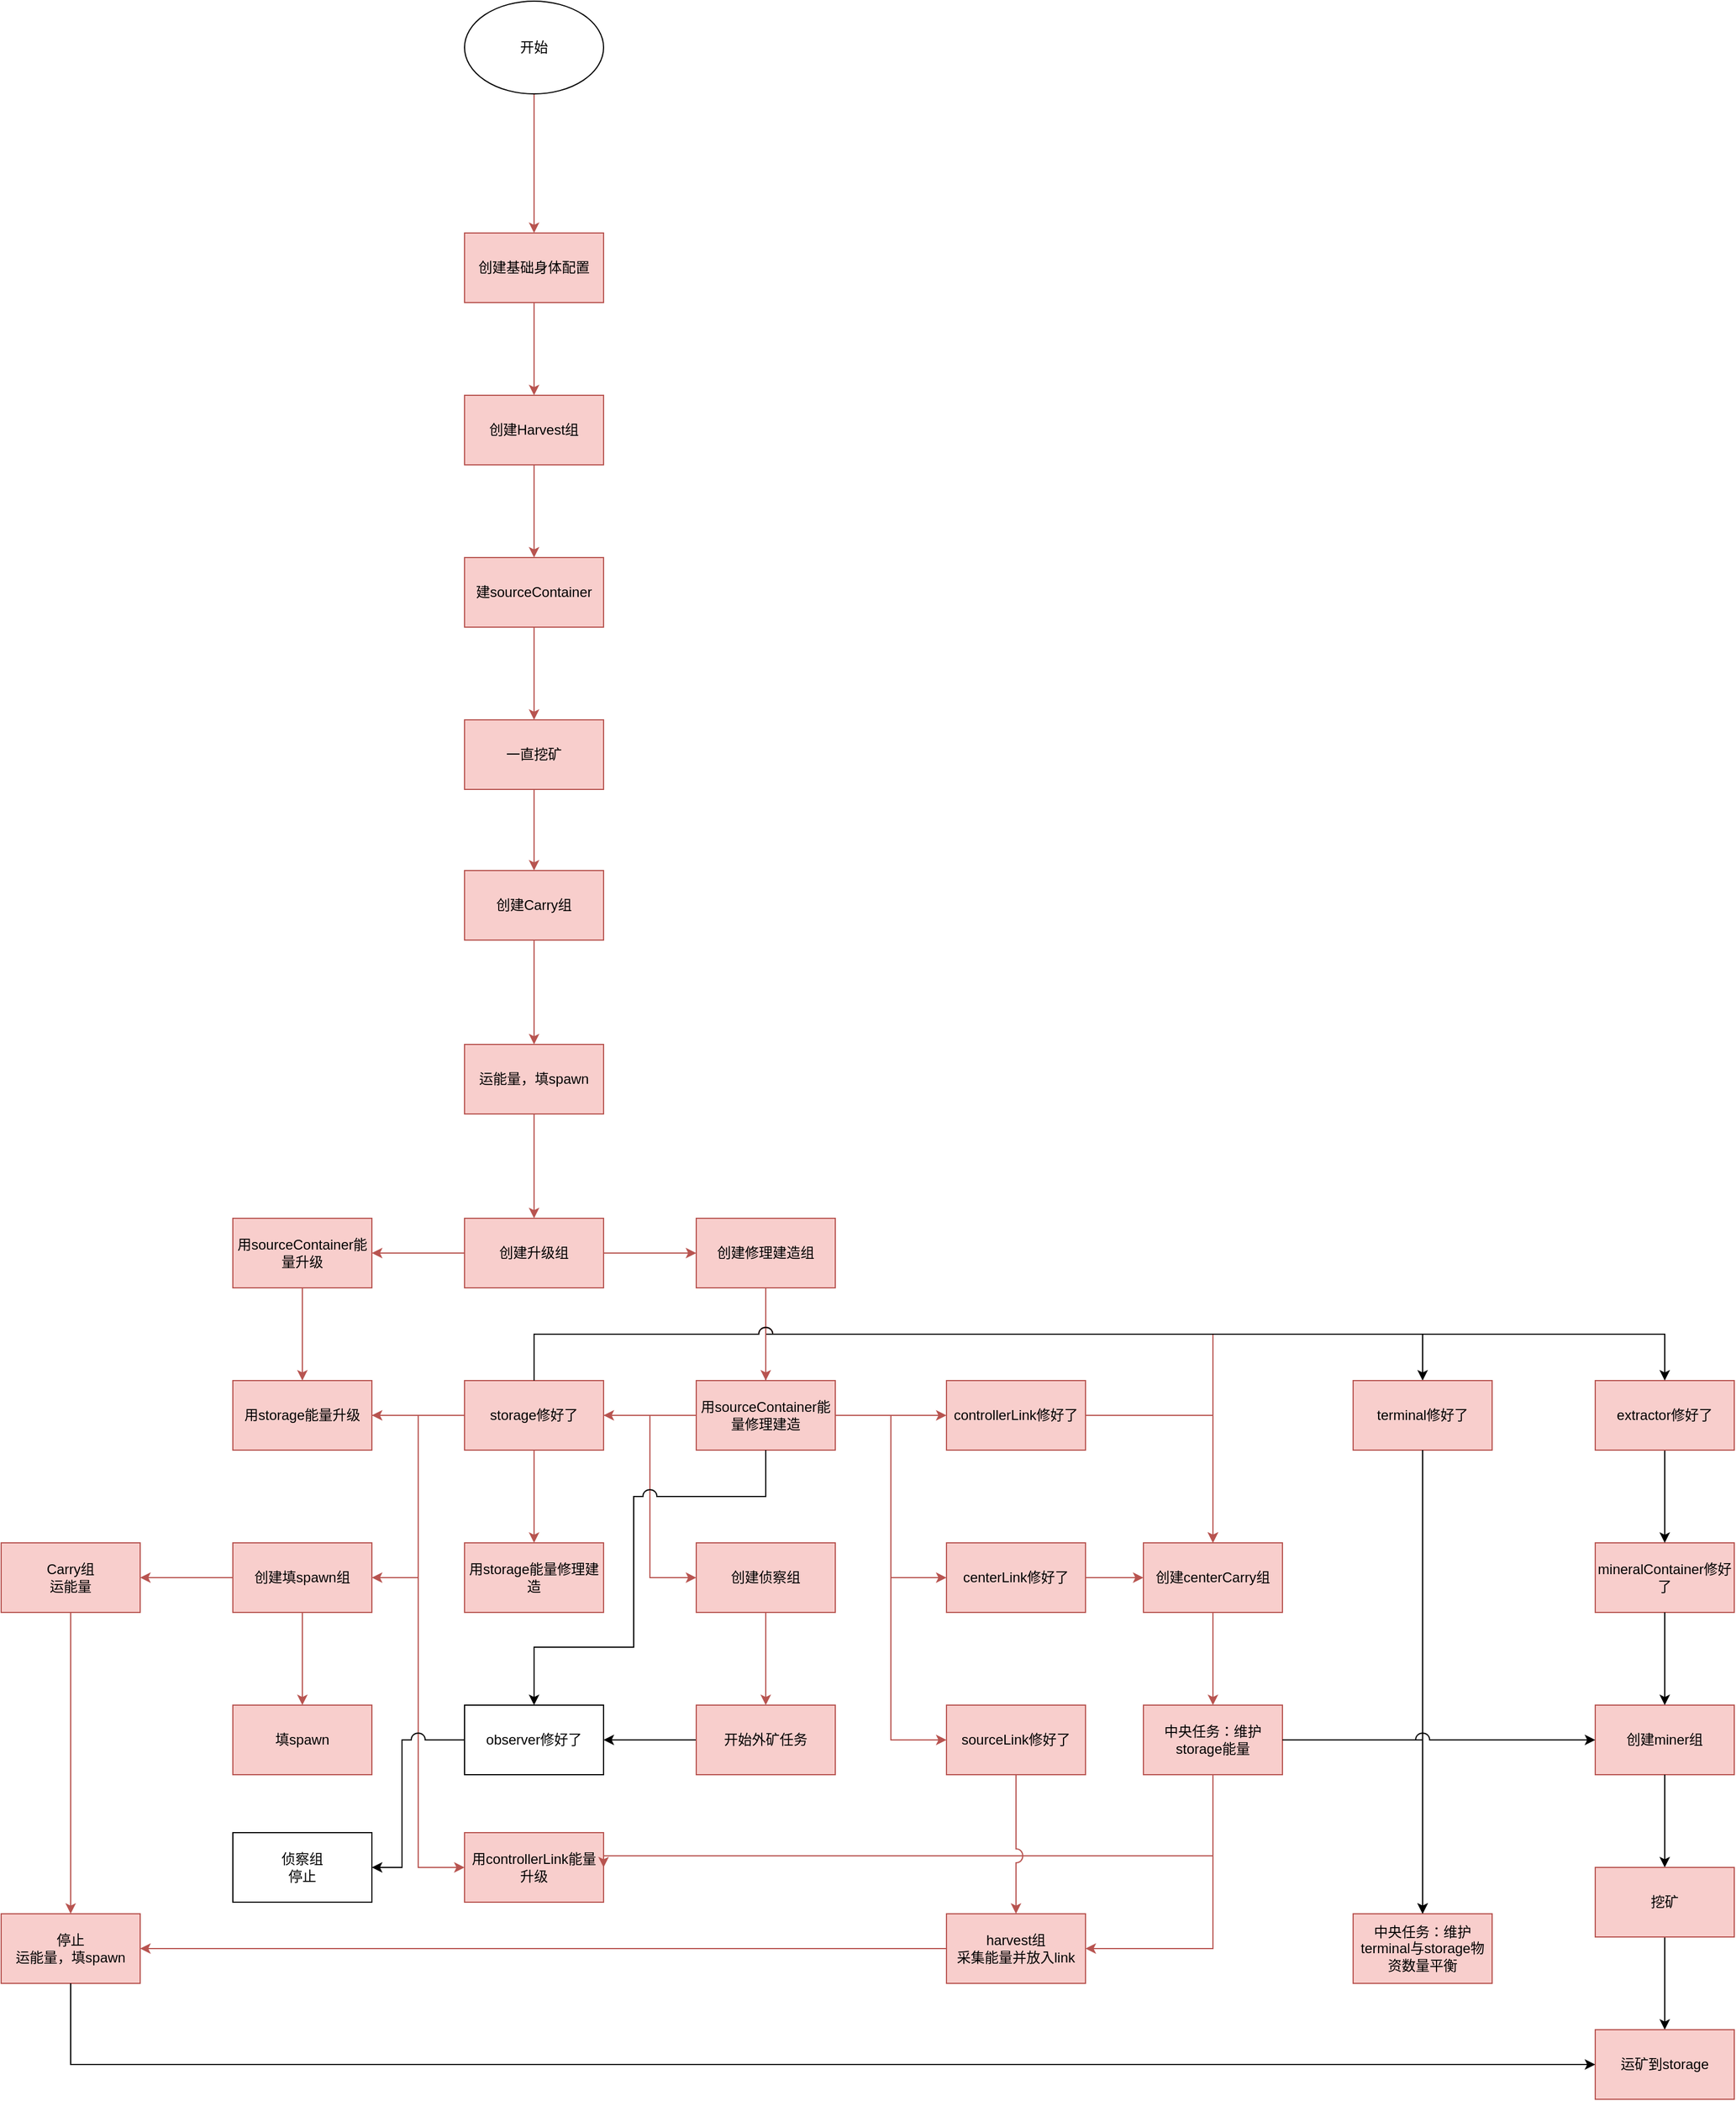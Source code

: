 <mxfile>
    <diagram id="3Xxijer6YIOXXlOLE1TQ" name="第 1 页">
        <mxGraphModel dx="2051" dy="881" grid="1" gridSize="10" guides="1" tooltips="1" connect="1" arrows="1" fold="1" page="1" pageScale="1" pageWidth="827" pageHeight="1169" math="0" shadow="0">
            <root>
                <mxCell id="0"/>
                <mxCell id="1" parent="0"/>
                <mxCell id="4" value="" style="edgeStyle=orthogonalEdgeStyle;rounded=0;orthogonalLoop=1;jettySize=auto;html=1;fillColor=#f8cecc;strokeColor=#b85450;" parent="1" source="2" target="3" edge="1">
                    <mxGeometry relative="1" as="geometry"/>
                </mxCell>
                <mxCell id="2" value="开始" style="ellipse;whiteSpace=wrap;html=1;" parent="1" vertex="1">
                    <mxGeometry x="354" y="50" width="120" height="80" as="geometry"/>
                </mxCell>
                <mxCell id="68" value="" style="group;" parent="1" vertex="1" connectable="0">
                    <mxGeometry x="-46" y="250" width="1316" height="1520" as="geometry"/>
                </mxCell>
                <mxCell id="3" value="创建基础身体配置" style="whiteSpace=wrap;html=1;fillColor=#f8cecc;strokeColor=#b85450;" parent="68" vertex="1">
                    <mxGeometry x="400" width="120" height="60" as="geometry"/>
                </mxCell>
                <mxCell id="5" value="创建Harvest组" style="whiteSpace=wrap;html=1;fillColor=#f8cecc;strokeColor=#b85450;" parent="68" vertex="1">
                    <mxGeometry x="400" y="140" width="120" height="60" as="geometry"/>
                </mxCell>
                <mxCell id="6" value="" style="edgeStyle=orthogonalEdgeStyle;rounded=0;orthogonalLoop=1;jettySize=auto;html=1;fillColor=#f8cecc;strokeColor=#b85450;" parent="68" source="3" target="5" edge="1">
                    <mxGeometry relative="1" as="geometry"/>
                </mxCell>
                <mxCell id="7" value="建sourceContainer" style="whiteSpace=wrap;html=1;fillColor=#f8cecc;strokeColor=#b85450;" parent="68" vertex="1">
                    <mxGeometry x="400" y="280" width="120" height="60" as="geometry"/>
                </mxCell>
                <mxCell id="8" value="" style="edgeStyle=orthogonalEdgeStyle;rounded=0;orthogonalLoop=1;jettySize=auto;html=1;fillColor=#f8cecc;strokeColor=#b85450;" parent="68" source="5" target="7" edge="1">
                    <mxGeometry relative="1" as="geometry"/>
                </mxCell>
                <mxCell id="9" value="一直挖矿" style="whiteSpace=wrap;html=1;fillColor=#f8cecc;strokeColor=#b85450;" parent="68" vertex="1">
                    <mxGeometry x="400" y="420" width="120" height="60" as="geometry"/>
                </mxCell>
                <mxCell id="10" value="" style="edgeStyle=orthogonalEdgeStyle;rounded=0;orthogonalLoop=1;jettySize=auto;html=1;fillColor=#f8cecc;strokeColor=#b85450;" parent="68" source="7" target="9" edge="1">
                    <mxGeometry relative="1" as="geometry"/>
                </mxCell>
                <mxCell id="11" value="创建Carry组" style="whiteSpace=wrap;html=1;fillColor=#f8cecc;strokeColor=#b85450;" parent="68" vertex="1">
                    <mxGeometry x="400" y="550" width="120" height="60" as="geometry"/>
                </mxCell>
                <mxCell id="12" value="" style="edgeStyle=orthogonalEdgeStyle;rounded=0;orthogonalLoop=1;jettySize=auto;html=1;fillColor=#f8cecc;strokeColor=#b85450;" parent="68" source="9" target="11" edge="1">
                    <mxGeometry relative="1" as="geometry"/>
                </mxCell>
                <mxCell id="13" value="运能量，填spawn" style="whiteSpace=wrap;html=1;fillColor=#f8cecc;strokeColor=#b85450;" parent="68" vertex="1">
                    <mxGeometry x="400" y="700" width="120" height="60" as="geometry"/>
                </mxCell>
                <mxCell id="14" value="" style="edgeStyle=orthogonalEdgeStyle;rounded=0;orthogonalLoop=1;jettySize=auto;html=1;fillColor=#f8cecc;strokeColor=#b85450;" parent="68" source="11" target="13" edge="1">
                    <mxGeometry relative="1" as="geometry"/>
                </mxCell>
                <mxCell id="15" value="创建升级组" style="whiteSpace=wrap;html=1;fillColor=#f8cecc;strokeColor=#b85450;" parent="68" vertex="1">
                    <mxGeometry x="400" y="850" width="120" height="60" as="geometry"/>
                </mxCell>
                <mxCell id="16" value="" style="edgeStyle=orthogonalEdgeStyle;rounded=0;orthogonalLoop=1;jettySize=auto;html=1;fillColor=#f8cecc;strokeColor=#b85450;" parent="68" source="13" target="15" edge="1">
                    <mxGeometry relative="1" as="geometry"/>
                </mxCell>
                <mxCell id="17" value="用sourceContainer能量升级" style="whiteSpace=wrap;html=1;fillColor=#f8cecc;strokeColor=#b85450;" parent="68" vertex="1">
                    <mxGeometry x="200" y="850" width="120" height="60" as="geometry"/>
                </mxCell>
                <mxCell id="18" value="" style="edgeStyle=orthogonalEdgeStyle;rounded=0;orthogonalLoop=1;jettySize=auto;html=1;fillColor=#f8cecc;strokeColor=#b85450;" parent="68" source="15" target="17" edge="1">
                    <mxGeometry relative="1" as="geometry"/>
                </mxCell>
                <mxCell id="19" value="创建修理建造组" style="whiteSpace=wrap;html=1;fillColor=#f8cecc;strokeColor=#b85450;" parent="68" vertex="1">
                    <mxGeometry x="600" y="850" width="120" height="60" as="geometry"/>
                </mxCell>
                <mxCell id="20" value="" style="edgeStyle=orthogonalEdgeStyle;rounded=0;orthogonalLoop=1;jettySize=auto;html=1;fillColor=#f8cecc;strokeColor=#b85450;" parent="68" source="15" target="19" edge="1">
                    <mxGeometry relative="1" as="geometry"/>
                </mxCell>
                <mxCell id="227" style="edgeStyle=orthogonalEdgeStyle;rounded=0;jumpStyle=arc;jumpSize=12;orthogonalLoop=1;jettySize=auto;html=1;entryX=0.5;entryY=0;entryDx=0;entryDy=0;" edge="1" parent="68" source="21" target="226">
                    <mxGeometry relative="1" as="geometry">
                        <Array as="points">
                            <mxPoint x="660" y="950"/>
                            <mxPoint x="1227" y="950"/>
                        </Array>
                    </mxGeometry>
                </mxCell>
                <mxCell id="21" value="&lt;span&gt;用sourceContainer能量&lt;/span&gt;修理建造" style="whiteSpace=wrap;html=1;fillColor=#f8cecc;strokeColor=#b85450;" parent="68" vertex="1">
                    <mxGeometry x="600" y="990" width="120" height="60" as="geometry"/>
                </mxCell>
                <mxCell id="22" value="" style="edgeStyle=orthogonalEdgeStyle;rounded=0;orthogonalLoop=1;jettySize=auto;html=1;fillColor=#f8cecc;strokeColor=#b85450;" parent="68" source="19" target="21" edge="1">
                    <mxGeometry relative="1" as="geometry"/>
                </mxCell>
                <mxCell id="23" value="storage修好了" style="whiteSpace=wrap;html=1;fillColor=#f8cecc;strokeColor=#b85450;" parent="68" vertex="1">
                    <mxGeometry x="400" y="990" width="120" height="60" as="geometry"/>
                </mxCell>
                <mxCell id="24" value="" style="edgeStyle=orthogonalEdgeStyle;rounded=0;orthogonalLoop=1;jettySize=auto;html=1;fillColor=#f8cecc;strokeColor=#b85450;" parent="68" source="21" target="23" edge="1">
                    <mxGeometry relative="1" as="geometry"/>
                </mxCell>
                <mxCell id="25" value="用storage能量升级" style="whiteSpace=wrap;html=1;fillColor=#f8cecc;strokeColor=#b85450;" parent="68" vertex="1">
                    <mxGeometry x="200" y="990" width="120" height="60" as="geometry"/>
                </mxCell>
                <mxCell id="27" style="edgeStyle=orthogonalEdgeStyle;rounded=0;orthogonalLoop=1;jettySize=auto;html=1;entryX=0.5;entryY=0;entryDx=0;entryDy=0;fillColor=#f8cecc;strokeColor=#b85450;" parent="68" source="17" target="25" edge="1">
                    <mxGeometry relative="1" as="geometry"/>
                </mxCell>
                <mxCell id="26" value="" style="edgeStyle=orthogonalEdgeStyle;rounded=0;orthogonalLoop=1;jettySize=auto;html=1;fillColor=#f8cecc;strokeColor=#b85450;" parent="68" source="23" target="25" edge="1">
                    <mxGeometry relative="1" as="geometry"/>
                </mxCell>
                <mxCell id="28" value="用storage能量修理建造" style="whiteSpace=wrap;html=1;fillColor=#f8cecc;strokeColor=#b85450;" parent="68" vertex="1">
                    <mxGeometry x="400" y="1130" width="120" height="60" as="geometry"/>
                </mxCell>
                <mxCell id="29" value="" style="edgeStyle=orthogonalEdgeStyle;rounded=0;orthogonalLoop=1;jettySize=auto;html=1;fillColor=#f8cecc;strokeColor=#b85450;" parent="68" source="23" target="28" edge="1">
                    <mxGeometry relative="1" as="geometry"/>
                </mxCell>
                <mxCell id="30" value="创建填spawn组" style="rounded=0;whiteSpace=wrap;html=1;fillColor=#f8cecc;strokeColor=#b85450;" parent="68" vertex="1">
                    <mxGeometry x="200" y="1130" width="120" height="60" as="geometry"/>
                </mxCell>
                <mxCell id="31" style="edgeStyle=orthogonalEdgeStyle;rounded=0;orthogonalLoop=1;jettySize=auto;html=1;entryX=1;entryY=0.5;entryDx=0;entryDy=0;fillColor=#f8cecc;strokeColor=#b85450;" parent="68" source="23" target="30" edge="1">
                    <mxGeometry relative="1" as="geometry"/>
                </mxCell>
                <mxCell id="32" value="填spawn" style="whiteSpace=wrap;html=1;rounded=0;fillColor=#f8cecc;strokeColor=#b85450;" parent="68" vertex="1">
                    <mxGeometry x="200" y="1270" width="120" height="60" as="geometry"/>
                </mxCell>
                <mxCell id="33" value="" style="edgeStyle=orthogonalEdgeStyle;rounded=0;orthogonalLoop=1;jettySize=auto;html=1;fillColor=#f8cecc;strokeColor=#b85450;" parent="68" source="30" target="32" edge="1">
                    <mxGeometry relative="1" as="geometry"/>
                </mxCell>
                <mxCell id="34" value="&lt;span&gt;Carry组&lt;br&gt;运能量&lt;br&gt;&lt;/span&gt;" style="whiteSpace=wrap;html=1;rounded=0;fillColor=#f8cecc;strokeColor=#b85450;" parent="68" vertex="1">
                    <mxGeometry y="1130" width="120" height="60" as="geometry"/>
                </mxCell>
                <mxCell id="35" value="" style="edgeStyle=orthogonalEdgeStyle;rounded=0;orthogonalLoop=1;jettySize=auto;html=1;fillColor=#f8cecc;strokeColor=#b85450;" parent="68" source="30" target="34" edge="1">
                    <mxGeometry relative="1" as="geometry"/>
                </mxCell>
                <mxCell id="36" value="创建侦察组" style="rounded=0;whiteSpace=wrap;html=1;fillColor=#f8cecc;strokeColor=#b85450;" parent="68" vertex="1">
                    <mxGeometry x="600" y="1130" width="120" height="60" as="geometry"/>
                </mxCell>
                <mxCell id="39" style="edgeStyle=orthogonalEdgeStyle;rounded=0;orthogonalLoop=1;jettySize=auto;html=1;entryX=0;entryY=0.5;entryDx=0;entryDy=0;fillColor=#f8cecc;strokeColor=#b85450;" parent="68" source="23" target="36" edge="1">
                    <mxGeometry relative="1" as="geometry"/>
                </mxCell>
                <mxCell id="71" style="edgeStyle=orthogonalEdgeStyle;rounded=0;jumpStyle=arc;jumpSize=12;orthogonalLoop=1;jettySize=auto;html=1;entryX=1;entryY=0.5;entryDx=0;entryDy=0;" parent="68" source="40" target="66" edge="1">
                    <mxGeometry relative="1" as="geometry"/>
                </mxCell>
                <mxCell id="40" value="开始外矿任务" style="whiteSpace=wrap;html=1;rounded=0;fillColor=#f8cecc;strokeColor=#b85450;" parent="68" vertex="1">
                    <mxGeometry x="600" y="1270" width="120" height="60" as="geometry"/>
                </mxCell>
                <mxCell id="41" value="" style="edgeStyle=orthogonalEdgeStyle;rounded=0;orthogonalLoop=1;jettySize=auto;html=1;fillColor=#f8cecc;strokeColor=#b85450;" parent="68" source="36" target="40" edge="1">
                    <mxGeometry relative="1" as="geometry"/>
                </mxCell>
                <mxCell id="42" value="controllerLink修好了" style="whiteSpace=wrap;html=1;fillColor=#f8cecc;strokeColor=#b85450;" parent="68" vertex="1">
                    <mxGeometry x="816" y="990" width="120" height="60" as="geometry"/>
                </mxCell>
                <mxCell id="43" value="" style="edgeStyle=orthogonalEdgeStyle;rounded=0;orthogonalLoop=1;jettySize=auto;html=1;fillColor=#f8cecc;strokeColor=#b85450;" parent="68" source="21" target="42" edge="1">
                    <mxGeometry relative="1" as="geometry"/>
                </mxCell>
                <mxCell id="44" value="centerLink修好了" style="rounded=0;whiteSpace=wrap;html=1;fillColor=#f8cecc;strokeColor=#b85450;" parent="68" vertex="1">
                    <mxGeometry x="816" y="1130" width="120" height="60" as="geometry"/>
                </mxCell>
                <mxCell id="45" style="edgeStyle=orthogonalEdgeStyle;rounded=0;orthogonalLoop=1;jettySize=auto;html=1;entryX=0;entryY=0.5;entryDx=0;entryDy=0;fillColor=#f8cecc;strokeColor=#b85450;jumpStyle=arc;jumpSize=12;" parent="68" source="21" target="44" edge="1">
                    <mxGeometry relative="1" as="geometry"/>
                </mxCell>
                <mxCell id="46" value="创建centerCarry组" style="rounded=0;whiteSpace=wrap;html=1;fillColor=#f8cecc;strokeColor=#b85450;" parent="68" vertex="1">
                    <mxGeometry x="986" y="1130" width="120" height="60" as="geometry"/>
                </mxCell>
                <mxCell id="49" style="edgeStyle=orthogonalEdgeStyle;rounded=0;orthogonalLoop=1;jettySize=auto;html=1;jumpStyle=arc;entryX=0.5;entryY=0;entryDx=0;entryDy=0;jumpSize=12;fillColor=#f8cecc;strokeColor=#b85450;" parent="68" source="23" target="46" edge="1">
                    <mxGeometry relative="1" as="geometry">
                        <mxPoint x="1046" y="1060" as="targetPoint"/>
                        <Array as="points">
                            <mxPoint x="460" y="950"/>
                            <mxPoint x="1046" y="950"/>
                        </Array>
                    </mxGeometry>
                </mxCell>
                <mxCell id="48" style="edgeStyle=orthogonalEdgeStyle;rounded=0;orthogonalLoop=1;jettySize=auto;html=1;entryX=0.5;entryY=0;entryDx=0;entryDy=0;fillColor=#f8cecc;strokeColor=#b85450;jumpStyle=arc;" parent="68" source="42" target="46" edge="1">
                    <mxGeometry relative="1" as="geometry"/>
                </mxCell>
                <mxCell id="47" style="edgeStyle=orthogonalEdgeStyle;rounded=0;orthogonalLoop=1;jettySize=auto;html=1;fillColor=#f8cecc;strokeColor=#b85450;" parent="68" source="44" target="46" edge="1">
                    <mxGeometry relative="1" as="geometry"/>
                </mxCell>
                <mxCell id="230" style="edgeStyle=orthogonalEdgeStyle;rounded=0;jumpStyle=arc;jumpSize=12;orthogonalLoop=1;jettySize=auto;html=1;entryX=0.5;entryY=0;entryDx=0;entryDy=0;" edge="1" parent="68" source="52" target="228">
                    <mxGeometry relative="1" as="geometry"/>
                </mxCell>
                <mxCell id="52" value="中央任务：维护storage能量" style="whiteSpace=wrap;html=1;rounded=0;fillColor=#f8cecc;strokeColor=#b85450;" parent="68" vertex="1">
                    <mxGeometry x="986" y="1270" width="120" height="60" as="geometry"/>
                </mxCell>
                <mxCell id="53" value="" style="edgeStyle=orthogonalEdgeStyle;rounded=0;jumpStyle=arc;orthogonalLoop=1;jettySize=auto;html=1;fillColor=#f8cecc;strokeColor=#b85450;jumpSize=12;" parent="68" source="46" target="52" edge="1">
                    <mxGeometry relative="1" as="geometry"/>
                </mxCell>
                <mxCell id="55" value="用controllerLink能量升级" style="rounded=0;whiteSpace=wrap;html=1;fillColor=#f8cecc;strokeColor=#b85450;" parent="68" vertex="1">
                    <mxGeometry x="400" y="1380" width="120" height="60" as="geometry"/>
                </mxCell>
                <mxCell id="54" style="edgeStyle=orthogonalEdgeStyle;rounded=0;jumpStyle=arc;jumpSize=12;orthogonalLoop=1;jettySize=auto;html=1;entryX=0;entryY=0.5;entryDx=0;entryDy=0;fillColor=#f8cecc;strokeColor=#b85450;" parent="68" source="25" target="55" edge="1">
                    <mxGeometry relative="1" as="geometry">
                        <mxPoint x="376" y="1340" as="targetPoint"/>
                    </mxGeometry>
                </mxCell>
                <mxCell id="56" style="edgeStyle=orthogonalEdgeStyle;rounded=0;jumpStyle=arc;jumpSize=12;orthogonalLoop=1;jettySize=auto;html=1;entryX=1;entryY=0.5;entryDx=0;entryDy=0;fillColor=#f8cecc;strokeColor=#b85450;" parent="68" source="52" target="55" edge="1">
                    <mxGeometry relative="1" as="geometry">
                        <Array as="points">
                            <mxPoint x="1046" y="1400"/>
                        </Array>
                    </mxGeometry>
                </mxCell>
                <mxCell id="57" value="sourceLink修好了" style="rounded=0;whiteSpace=wrap;html=1;fillColor=#f8cecc;strokeColor=#b85450;" parent="68" vertex="1">
                    <mxGeometry x="816" y="1270" width="120" height="60" as="geometry"/>
                </mxCell>
                <mxCell id="59" style="edgeStyle=orthogonalEdgeStyle;rounded=0;jumpStyle=arc;jumpSize=12;orthogonalLoop=1;jettySize=auto;html=1;entryX=0;entryY=0.5;entryDx=0;entryDy=0;fillColor=#f8cecc;strokeColor=#b85450;" parent="68" source="21" target="57" edge="1">
                    <mxGeometry relative="1" as="geometry">
                        <Array as="points">
                            <mxPoint x="768" y="1020"/>
                            <mxPoint x="768" y="1300"/>
                        </Array>
                    </mxGeometry>
                </mxCell>
                <mxCell id="60" value="harvest组&lt;br&gt;采集能量并放入link" style="rounded=0;whiteSpace=wrap;html=1;fillColor=#f8cecc;strokeColor=#b85450;" parent="68" vertex="1">
                    <mxGeometry x="816" y="1450" width="120" height="60" as="geometry"/>
                </mxCell>
                <mxCell id="61" style="edgeStyle=orthogonalEdgeStyle;rounded=0;jumpStyle=arc;jumpSize=12;orthogonalLoop=1;jettySize=auto;html=1;entryX=1;entryY=0.5;entryDx=0;entryDy=0;fillColor=#f8cecc;strokeColor=#b85450;" parent="68" source="52" target="60" edge="1">
                    <mxGeometry relative="1" as="geometry">
                        <Array as="points">
                            <mxPoint x="1046" y="1480"/>
                        </Array>
                    </mxGeometry>
                </mxCell>
                <mxCell id="62" style="edgeStyle=orthogonalEdgeStyle;rounded=0;jumpStyle=arc;jumpSize=12;orthogonalLoop=1;jettySize=auto;html=1;entryX=0.5;entryY=0;entryDx=0;entryDy=0;fillColor=#f8cecc;strokeColor=#b85450;" parent="68" source="57" target="60" edge="1">
                    <mxGeometry relative="1" as="geometry"/>
                </mxCell>
                <mxCell id="63" value="停止&lt;br&gt;运能量，填spawn" style="rounded=0;whiteSpace=wrap;html=1;fillColor=#f8cecc;strokeColor=#b85450;" parent="68" vertex="1">
                    <mxGeometry y="1450" width="120" height="60" as="geometry"/>
                </mxCell>
                <mxCell id="65" style="edgeStyle=orthogonalEdgeStyle;rounded=0;jumpStyle=arc;jumpSize=12;orthogonalLoop=1;jettySize=auto;html=1;entryX=0.5;entryY=0;entryDx=0;entryDy=0;fillColor=#f8cecc;strokeColor=#b85450;" parent="68" source="34" target="63" edge="1">
                    <mxGeometry relative="1" as="geometry"/>
                </mxCell>
                <mxCell id="64" style="edgeStyle=orthogonalEdgeStyle;rounded=0;jumpStyle=arc;jumpSize=12;orthogonalLoop=1;jettySize=auto;html=1;fillColor=#f8cecc;strokeColor=#b85450;" parent="68" source="60" target="63" edge="1">
                    <mxGeometry relative="1" as="geometry"/>
                </mxCell>
                <mxCell id="66" value="observer修好了" style="rounded=0;whiteSpace=wrap;html=1;" parent="68" vertex="1">
                    <mxGeometry x="400" y="1270" width="120" height="60" as="geometry"/>
                </mxCell>
                <mxCell id="67" style="edgeStyle=orthogonalEdgeStyle;rounded=0;jumpStyle=arc;jumpSize=12;orthogonalLoop=1;jettySize=auto;html=1;entryX=0.5;entryY=0;entryDx=0;entryDy=0;" parent="68" source="21" target="66" edge="1">
                    <mxGeometry relative="1" as="geometry">
                        <Array as="points">
                            <mxPoint x="660" y="1090"/>
                            <mxPoint x="546" y="1090"/>
                            <mxPoint x="546" y="1220"/>
                            <mxPoint x="460" y="1220"/>
                        </Array>
                    </mxGeometry>
                </mxCell>
                <mxCell id="139" value="侦察组&lt;br&gt;停止" style="rounded=0;whiteSpace=wrap;html=1;" parent="68" vertex="1">
                    <mxGeometry x="200" y="1380" width="120" height="60" as="geometry"/>
                </mxCell>
                <mxCell id="74" style="edgeStyle=orthogonalEdgeStyle;rounded=0;jumpStyle=arc;jumpSize=12;orthogonalLoop=1;jettySize=auto;html=1;entryX=1;entryY=0.5;entryDx=0;entryDy=0;" parent="68" source="66" target="139" edge="1">
                    <mxGeometry relative="1" as="geometry">
                        <mxPoint x="320" y="1390" as="targetPoint"/>
                        <Array as="points">
                            <mxPoint x="346" y="1300"/>
                            <mxPoint x="346" y="1410"/>
                        </Array>
                    </mxGeometry>
                </mxCell>
                <mxCell id="226" value="terminal修好了" style="rounded=0;whiteSpace=wrap;html=1;fillColor=#f8cecc;strokeColor=#b85450;" vertex="1" parent="68">
                    <mxGeometry x="1167" y="990" width="120" height="60" as="geometry"/>
                </mxCell>
                <mxCell id="228" value="中央任务：维护terminal与storage物资数量平衡" style="whiteSpace=wrap;html=1;rounded=0;strokeColor=#b85450;fillColor=#f8cecc;" vertex="1" parent="68">
                    <mxGeometry x="1167" y="1450" width="120" height="60" as="geometry"/>
                </mxCell>
                <mxCell id="229" value="" style="edgeStyle=orthogonalEdgeStyle;rounded=0;jumpStyle=arc;jumpSize=12;orthogonalLoop=1;jettySize=auto;html=1;" edge="1" parent="68" source="226" target="228">
                    <mxGeometry relative="1" as="geometry"/>
                </mxCell>
                <mxCell id="69" value="mineralContainer修好了" style="rounded=0;whiteSpace=wrap;html=1;fillColor=#f8cecc;strokeColor=#b85450;" parent="1" vertex="1">
                    <mxGeometry x="1330" y="1380" width="120" height="60" as="geometry"/>
                </mxCell>
                <mxCell id="141" value="创建miner组" style="whiteSpace=wrap;html=1;rounded=0;fillColor=#f8cecc;strokeColor=#b85450;" parent="1" vertex="1">
                    <mxGeometry x="1330" y="1520" width="120" height="60" as="geometry"/>
                </mxCell>
                <mxCell id="142" value="" style="edgeStyle=orthogonalEdgeStyle;rounded=0;jumpStyle=arc;jumpSize=12;orthogonalLoop=1;jettySize=auto;html=1;" parent="1" source="69" target="141" edge="1">
                    <mxGeometry relative="1" as="geometry"/>
                </mxCell>
                <mxCell id="216" value="" style="edgeStyle=orthogonalEdgeStyle;rounded=0;jumpStyle=arc;jumpSize=12;orthogonalLoop=1;jettySize=auto;html=1;" parent="1" source="215" target="69" edge="1">
                    <mxGeometry relative="1" as="geometry"/>
                </mxCell>
                <mxCell id="215" value="extractor修好了" style="rounded=0;whiteSpace=wrap;html=1;fillColor=#f8cecc;strokeColor=#b85450;" parent="1" vertex="1">
                    <mxGeometry x="1330" y="1240" width="120" height="60" as="geometry"/>
                </mxCell>
                <mxCell id="219" value="" style="edgeStyle=orthogonalEdgeStyle;rounded=0;jumpStyle=arc;jumpSize=12;orthogonalLoop=1;jettySize=auto;html=1;" parent="1" source="52" target="141" edge="1">
                    <mxGeometry relative="1" as="geometry"/>
                </mxCell>
                <mxCell id="144" value="" style="edgeStyle=orthogonalEdgeStyle;rounded=0;jumpStyle=arc;jumpSize=12;orthogonalLoop=1;jettySize=auto;html=1;" parent="1" source="141" target="143" edge="1">
                    <mxGeometry relative="1" as="geometry"/>
                </mxCell>
                <mxCell id="145" style="edgeStyle=orthogonalEdgeStyle;rounded=0;orthogonalLoop=1;jettySize=auto;html=1;jumpStyle=arc;jumpSize=12;entryX=0.5;entryY=0;entryDx=0;entryDy=0;" parent="1" source="23" target="215" edge="1">
                    <mxGeometry relative="1" as="geometry">
                        <mxPoint x="1190" y="1330" as="targetPoint"/>
                        <Array as="points">
                            <mxPoint x="414" y="1200"/>
                            <mxPoint x="1390" y="1200"/>
                        </Array>
                    </mxGeometry>
                </mxCell>
                <mxCell id="221" value="" style="edgeStyle=orthogonalEdgeStyle;rounded=0;orthogonalLoop=1;jettySize=auto;html=1;" edge="1" parent="1" source="143" target="220">
                    <mxGeometry relative="1" as="geometry"/>
                </mxCell>
                <mxCell id="143" value="挖矿" style="whiteSpace=wrap;html=1;rounded=0;fillColor=#f8cecc;strokeColor=#b85450;" parent="1" vertex="1">
                    <mxGeometry x="1330" y="1660" width="120" height="60" as="geometry"/>
                </mxCell>
                <mxCell id="220" value="运矿到storage" style="whiteSpace=wrap;html=1;rounded=0;fillColor=#f8cecc;strokeColor=#b85450;" vertex="1" parent="1">
                    <mxGeometry x="1330" y="1800" width="120" height="60" as="geometry"/>
                </mxCell>
                <mxCell id="224" style="edgeStyle=orthogonalEdgeStyle;rounded=0;orthogonalLoop=1;jettySize=auto;html=1;entryX=0;entryY=0.5;entryDx=0;entryDy=0;jumpStyle=arc;jumpSize=12;" edge="1" parent="1" source="63" target="220">
                    <mxGeometry relative="1" as="geometry">
                        <Array as="points">
                            <mxPoint x="14" y="1830"/>
                        </Array>
                    </mxGeometry>
                </mxCell>
            </root>
        </mxGraphModel>
    </diagram>
</mxfile>

